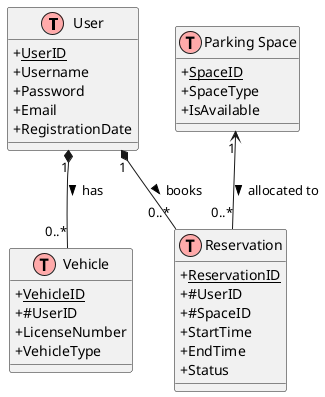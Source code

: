 @startuml Database diagram for Parking System

!define Table(name,desc) class name as "desc" << (T,#FFAAAA) >>
!define PrimaryKey(x) <u>x</u>
!define ForeignKey(x) #x

skinparam classAttributeIconSize 0
skinparam classBorderThickness 0.5

Table(User, "User") {
  + PrimaryKey(UserID)
  + Username
  + Password
  + Email
  + RegistrationDate
}

Table(Vehicle, "Vehicle") {
  + PrimaryKey(VehicleID)
  + ForeignKey(UserID)
  + LicenseNumber
  + VehicleType
}

Table(Reservation, "Reservation") {
  + PrimaryKey(ReservationID)
  + ForeignKey(UserID)
  + ForeignKey(SpaceID)
  + StartTime
  + EndTime
  + Status
}

Table(ParkingSpace, "Parking Space") {
  + PrimaryKey(SpaceID)
  + SpaceType
  + IsAvailable
}

User "1" *-down- "0..*" Vehicle : has >
User "1" *-down- "0..*" Reservation : books >
ParkingSpace "1" <-- "0..*" Reservation : allocated to >
@enduml

